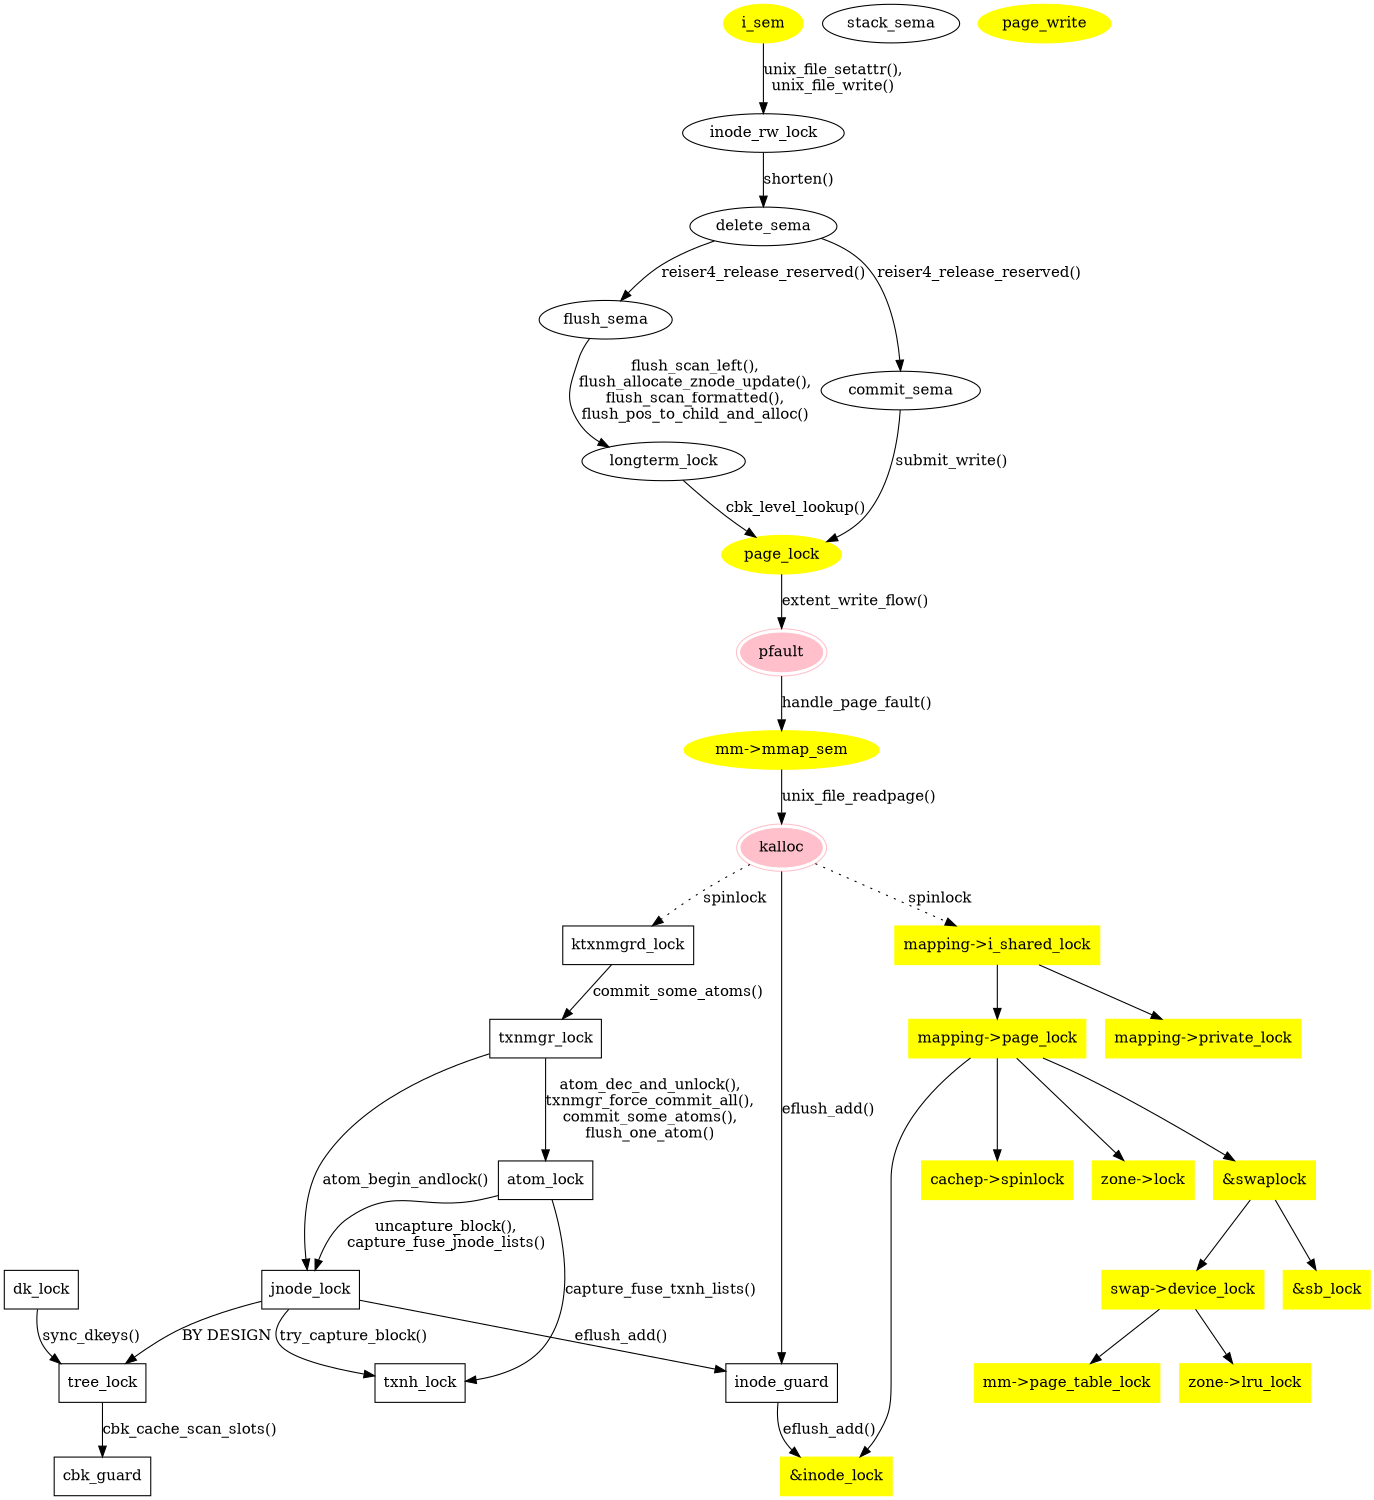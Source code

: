 digraph locks {

size="18,10"

/* reiser4 spin locks */
tree_lock [shape=box]
dk_lock [shape=box]
jnode_lock [shape=box]
inode_guard [shape=box]
atom_lock [shape=box]
txnh_lock [shape=box]
txnmgr_lock [shape=box]
ktxnmgrd_lock [shape=box]
cbk_guard [shape=box]

//stack_lock [shape=box]
//super_guard [shape=box]
//lnode_guard [shape=box]
//cksum_guard [shape=box]
//oid_guard [shape=box]
//test_lock [shape=box]
//kcond_lock [shape=box]
//fake_lock [shape=box]
//panic_guard [shape=box]
//contexts_lock [shape=box]
//pset_guard [shape=box]
//phash_guard [shape=box]

/* reiser4 long term locks */
longterm_lock
inode_rw_lock
stack_sema
flush_sema
commit_sema
delete_sema

//lnode_kcond
//ktxnmgrd_start
//ktxnmgrd_wait
//bnode_sema

/* pseudo locks */
pfault [color=pink, style=filled, peripheries=2]
kalloc [color=pink, style=filled, peripheries=2]

/* system spin locks */
mapping_i_shared_lock [label="mapping->i_shared_lock", shape=box, color=yellow, style=filled]
mapping_private_lock [label="mapping->private_lock", shape=box, color=yellow, style=filled]
mapping_page_lock [label="mapping->page_lock", shape=box, color=yellow, style=filled]
cachep_spinlock [label="cachep->spinlock", shape=box, color=yellow, style=filled]
zone_lock [label="zone->lock", shape=box, color=yellow, style=filled]
inode_lock [label="&inode_lock", shape=box, color=yellow, style=filled]
swaplock [label="&swaplock", shape=box, color=yellow, style=filled]
swap_device_lock[label="swap->device_lock", shape=box, color=yellow, style=filled]
mm_page_table_lock [label="mm->page_table_lock", shape=box, color=yellow, style=filled]
zone_lru_lock [label="zone->lru_lock", shape=box, color=yellow, style=filled]
sb_lock [label="&sb_lock", shape=box, color=yellow, style=filled]

/* system long term locks */
mm_mmap_sem [label="mm->mmap_sem", color=yellow, style=filled]
i_sem [color=yellow, style=filled]
page_lock [color=yellow, style=filled]
page_write [color=yellow, style=filled]

/* dependencies */

inode_guard->inode_lock [label="eflush_add()"]
atom_lock->jnode_lock [label="uncapture_block(),\ncapture_fuse_jnode_lists()"]
jnode_lock->txnh_lock [label="try_capture_block()"]
atom_lock->txnh_lock [label="capture_fuse_txnh_lists()"]
jnode_lock->tree_lock [label="BY DESIGN"]
tree_lock->cbk_guard [label="cbk_cache_scan_slots()"]
dk_lock->tree_lock [label="sync_dkeys()"]
txnmgr_lock->atom_lock [label="atom_dec_and_unlock(),\ntxnmgr_force_commit_all(),\ncommit_some_atoms(),\nflush_one_atom()"]
txnmgr_lock->jnode_lock [label="atom_begin_andlock()"]
/* txnmgr_lock->txnh_lock [label="atom_begin_andlock()"] already covered */
i_sem->inode_rw_lock [label="unix_file_setattr(),\nunix_file_write()"]
inode_rw_lock->delete_sema [label="shorten()"]
delete_sema->flush_sema [label="reiser4_release_reserved()"]
delete_sema->commit_sema [label="reiser4_release_reserved()"]
flush_sema->longterm_lock [label="flush_scan_left(),\nflush_allocate_znode_update(),\nflush_scan_formatted(),\nflush_pos_to_child_and_alloc()"]
longterm_lock->page_lock [label="cbk_level_lookup()"]
commit_sema->page_lock [label="submit_write()"]
pfault->mm_mmap_sem [label="handle_page_fault()"]
page_lock->pfault [label="extent_write_flow()"]
mm_mmap_sem->kalloc [label="unix_file_readpage()"]
jnode_lock->inode_guard [label="eflush_add()"]

//mm_mmap_sem->inode_rw_lock [label="unix_file_filemap_nopage()", style="dotted"]
//mm_mmap_sem->kalloc [label="DEAD2", style="dotted"]
//kalloc->jnode_lock [label="emergency_flush()"]
//longterm_lock->jnode_lock [label="longterm_unlock_znode(),\nflush_allocate_znode()"]

kalloc->ktxnmgrd_lock [label="spinlock", style=dotted]
kalloc->mapping_i_shared_lock [label="spinlock", style=dotted]

kalloc->inode_guard [label="eflush_add()"]
ktxnmgrd_lock->txnmgr_lock [label="commit_some_atoms()"]

mapping_i_shared_lock->mapping_private_lock
mapping_i_shared_lock->mapping_page_lock
mapping_page_lock->cachep_spinlock
mapping_page_lock->zone_lock
mapping_page_lock->inode_lock
mapping_page_lock->swaplock
swaplock->swap_device_lock
swap_device_lock->mm_page_table_lock
swap_device_lock->zone_lru_lock
swaplock->sb_lock
}
